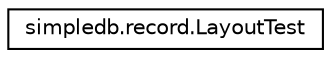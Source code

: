 digraph "Graphical Class Hierarchy"
{
  edge [fontname="Helvetica",fontsize="10",labelfontname="Helvetica",labelfontsize="10"];
  node [fontname="Helvetica",fontsize="10",shape=record];
  rankdir="LR";
  Node0 [label="simpledb.record.LayoutTest",height=0.2,width=0.4,color="black", fillcolor="white", style="filled",URL="$classsimpledb_1_1record_1_1LayoutTest.html"];
}
